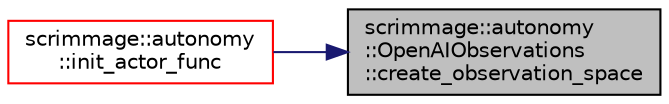 digraph "scrimmage::autonomy::OpenAIObservations::create_observation_space"
{
 // LATEX_PDF_SIZE
  edge [fontname="Helvetica",fontsize="10",labelfontname="Helvetica",labelfontsize="10"];
  node [fontname="Helvetica",fontsize="10",shape=record];
  rankdir="RL";
  Node1 [label="scrimmage::autonomy\l::OpenAIObservations\l::create_observation_space",height=0.2,width=0.4,color="black", fillcolor="grey75", style="filled", fontcolor="black",tooltip=" "];
  Node1 -> Node2 [dir="back",color="midnightblue",fontsize="10",style="solid",fontname="Helvetica"];
  Node2 [label="scrimmage::autonomy\l::init_actor_func",height=0.2,width=0.4,color="red", fillcolor="white", style="filled",URL="$namespacescrimmage_1_1autonomy.html#abfb21d8be2f6cfbb29b468c2755a512d",tooltip=" "];
}
